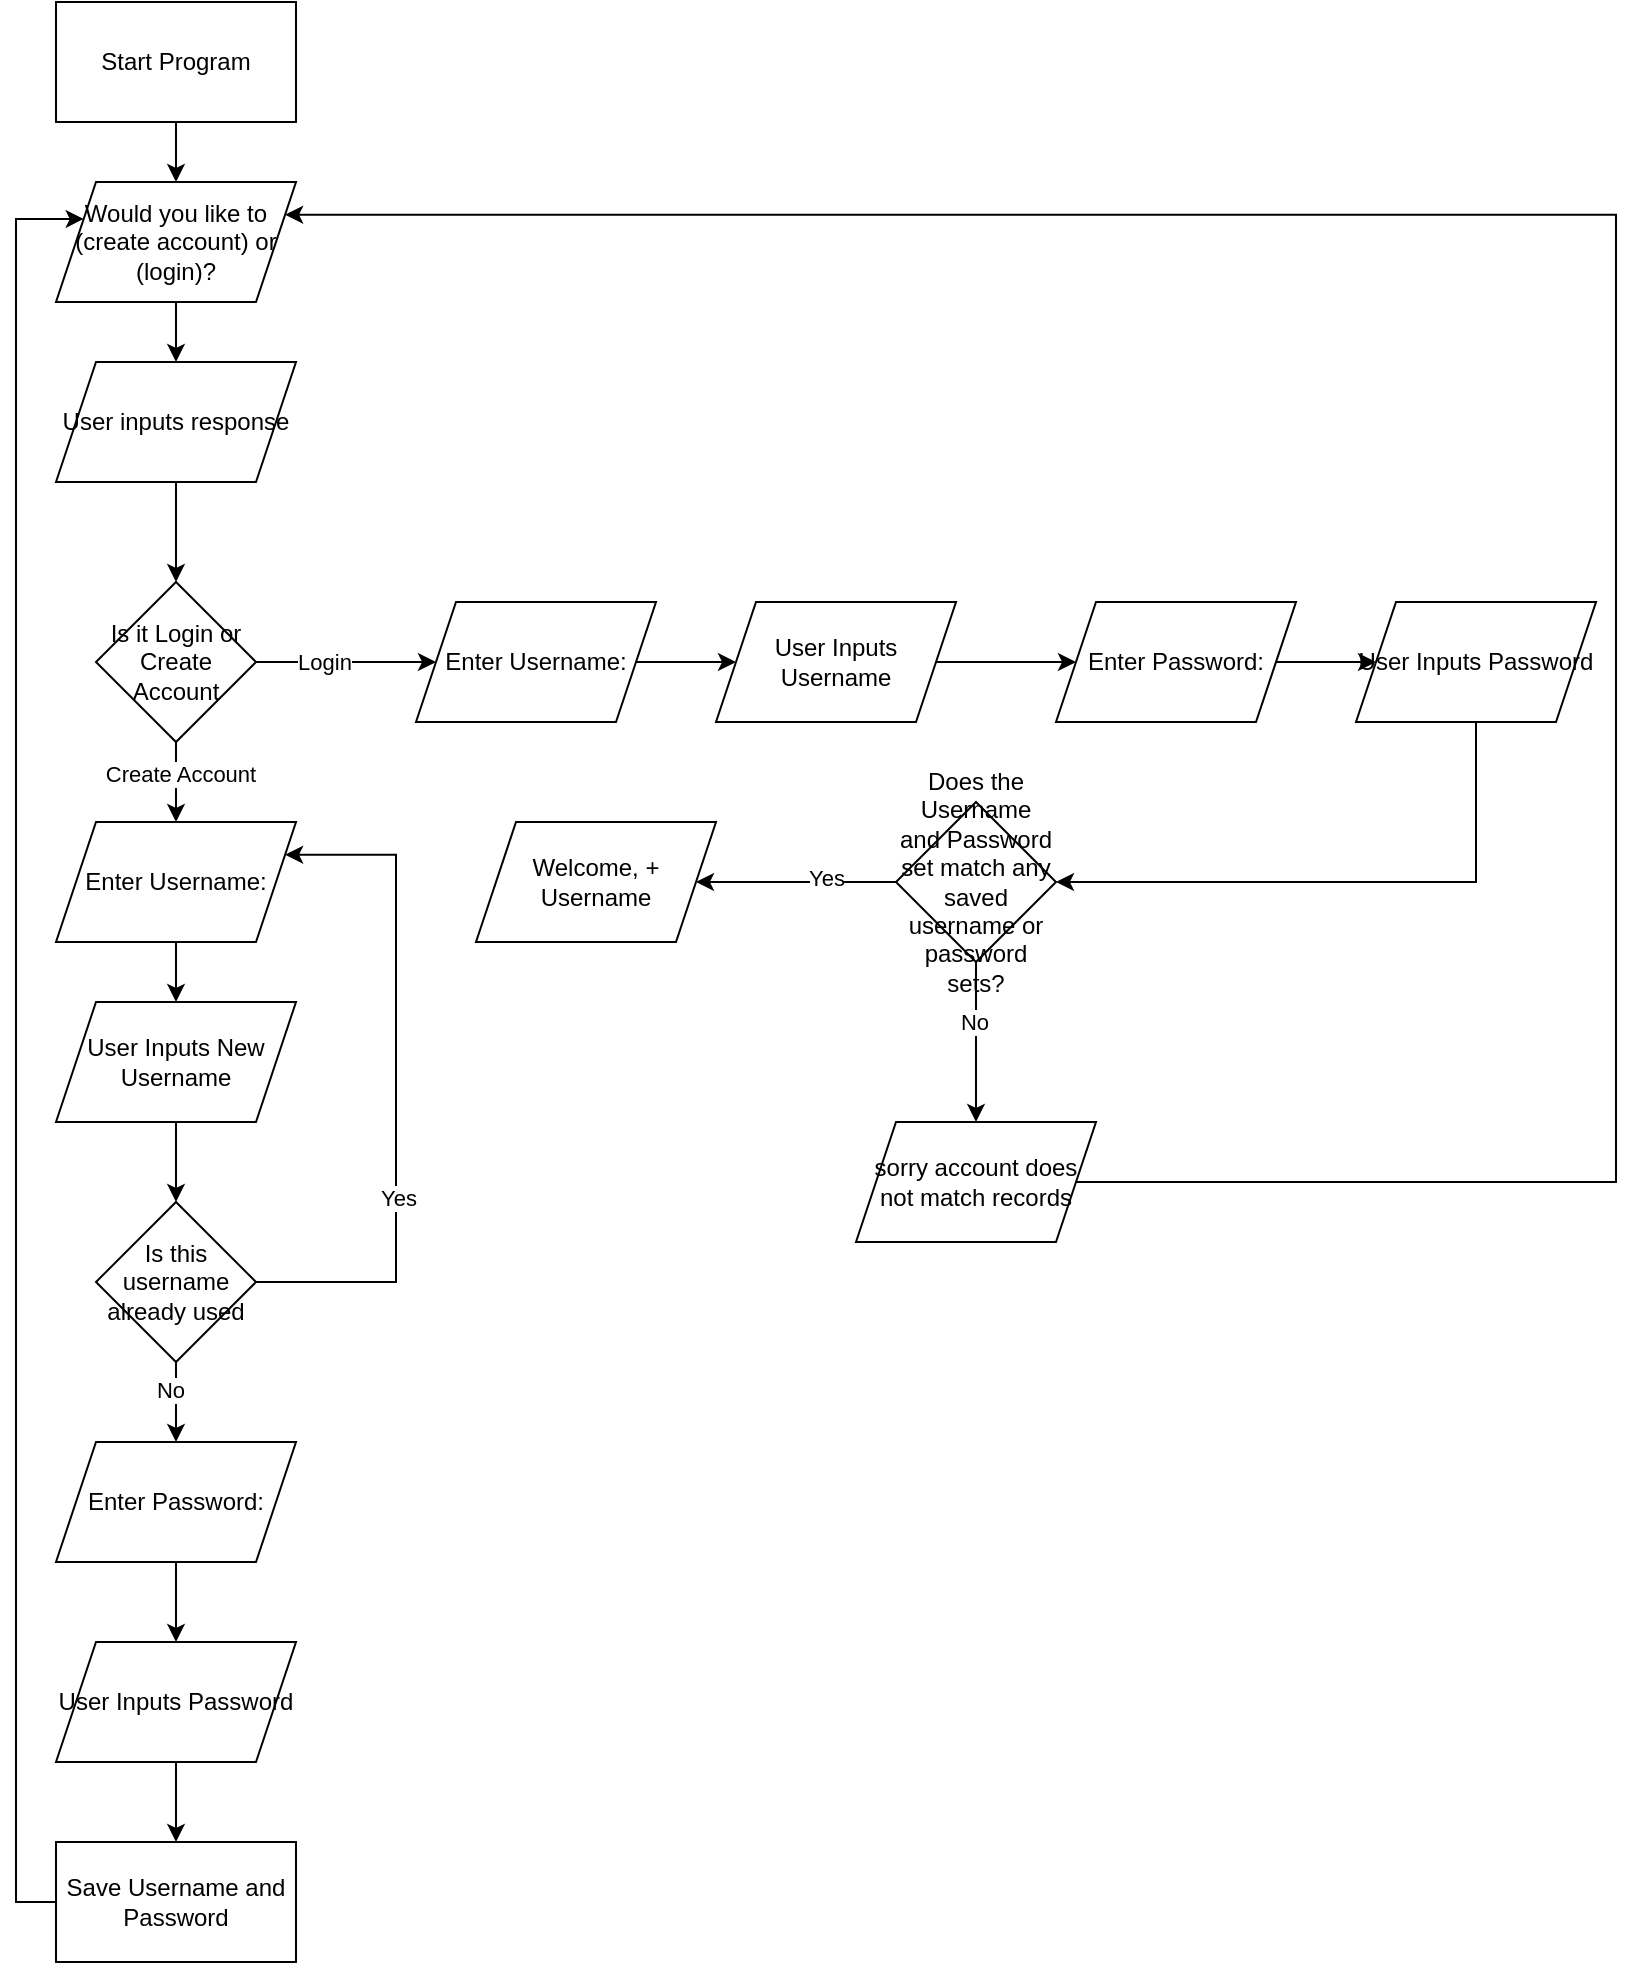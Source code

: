<mxfile version="15.5.8" type="github">
  <diagram id="uaCUEMU1W77UUPXJ3ZWc" name="Page-1">
    <mxGraphModel dx="1038" dy="579" grid="1" gridSize="10" guides="1" tooltips="1" connect="1" arrows="1" fold="1" page="1" pageScale="1" pageWidth="850" pageHeight="1100" math="0" shadow="0">
      <root>
        <mxCell id="0" />
        <mxCell id="1" parent="0" />
        <mxCell id="Uc1QEPxtGTku1kzqHNRF-3" style="edgeStyle=orthogonalEdgeStyle;rounded=0;orthogonalLoop=1;jettySize=auto;html=1;entryX=0.5;entryY=0;entryDx=0;entryDy=0;" parent="1" source="Uc1QEPxtGTku1kzqHNRF-1" target="Uc1QEPxtGTku1kzqHNRF-2" edge="1">
          <mxGeometry relative="1" as="geometry" />
        </mxCell>
        <mxCell id="Uc1QEPxtGTku1kzqHNRF-1" value="Start Program" style="rounded=0;whiteSpace=wrap;html=1;" parent="1" vertex="1">
          <mxGeometry x="50" y="10" width="120" height="60" as="geometry" />
        </mxCell>
        <mxCell id="Uc1QEPxtGTku1kzqHNRF-5" style="edgeStyle=orthogonalEdgeStyle;rounded=0;orthogonalLoop=1;jettySize=auto;html=1;" parent="1" source="Uc1QEPxtGTku1kzqHNRF-2" target="Uc1QEPxtGTku1kzqHNRF-6" edge="1">
          <mxGeometry relative="1" as="geometry">
            <mxPoint x="110" y="220" as="targetPoint" />
          </mxGeometry>
        </mxCell>
        <mxCell id="Uc1QEPxtGTku1kzqHNRF-2" value="Would you like to (create account) or (login)?" style="shape=parallelogram;perimeter=parallelogramPerimeter;whiteSpace=wrap;html=1;fixedSize=1;" parent="1" vertex="1">
          <mxGeometry x="50" y="100" width="120" height="60" as="geometry" />
        </mxCell>
        <mxCell id="Uc1QEPxtGTku1kzqHNRF-21" style="edgeStyle=orthogonalEdgeStyle;rounded=0;orthogonalLoop=1;jettySize=auto;html=1;" parent="1" source="Uc1QEPxtGTku1kzqHNRF-6" target="Uc1QEPxtGTku1kzqHNRF-20" edge="1">
          <mxGeometry relative="1" as="geometry" />
        </mxCell>
        <mxCell id="Uc1QEPxtGTku1kzqHNRF-6" value="User inputs response" style="shape=parallelogram;perimeter=parallelogramPerimeter;whiteSpace=wrap;html=1;fixedSize=1;" parent="1" vertex="1">
          <mxGeometry x="50" y="190" width="120" height="60" as="geometry" />
        </mxCell>
        <mxCell id="Uc1QEPxtGTku1kzqHNRF-22" style="edgeStyle=orthogonalEdgeStyle;rounded=0;orthogonalLoop=1;jettySize=auto;html=1;" parent="1" source="Uc1QEPxtGTku1kzqHNRF-20" edge="1">
          <mxGeometry relative="1" as="geometry">
            <mxPoint x="240" y="340" as="targetPoint" />
          </mxGeometry>
        </mxCell>
        <mxCell id="Uc1QEPxtGTku1kzqHNRF-23" value="Login" style="edgeLabel;html=1;align=center;verticalAlign=middle;resizable=0;points=[];" parent="Uc1QEPxtGTku1kzqHNRF-22" vertex="1" connectable="0">
          <mxGeometry x="-0.249" relative="1" as="geometry">
            <mxPoint as="offset" />
          </mxGeometry>
        </mxCell>
        <mxCell id="Uc1QEPxtGTku1kzqHNRF-24" style="edgeStyle=orthogonalEdgeStyle;rounded=0;orthogonalLoop=1;jettySize=auto;html=1;" parent="1" source="Uc1QEPxtGTku1kzqHNRF-20" target="Uc1QEPxtGTku1kzqHNRF-26" edge="1">
          <mxGeometry relative="1" as="geometry">
            <mxPoint x="110" y="440" as="targetPoint" />
          </mxGeometry>
        </mxCell>
        <mxCell id="Uc1QEPxtGTku1kzqHNRF-25" value="Create Account" style="edgeLabel;html=1;align=center;verticalAlign=middle;resizable=0;points=[];" parent="Uc1QEPxtGTku1kzqHNRF-24" vertex="1" connectable="0">
          <mxGeometry x="-0.2" y="2" relative="1" as="geometry">
            <mxPoint as="offset" />
          </mxGeometry>
        </mxCell>
        <mxCell id="Uc1QEPxtGTku1kzqHNRF-20" value="Is it Login or Create Account" style="rhombus;whiteSpace=wrap;html=1;" parent="1" vertex="1">
          <mxGeometry x="70" y="300" width="80" height="80" as="geometry" />
        </mxCell>
        <mxCell id="Uc1QEPxtGTku1kzqHNRF-28" value="" style="edgeStyle=orthogonalEdgeStyle;rounded=0;orthogonalLoop=1;jettySize=auto;html=1;" parent="1" source="Uc1QEPxtGTku1kzqHNRF-26" target="Uc1QEPxtGTku1kzqHNRF-27" edge="1">
          <mxGeometry relative="1" as="geometry" />
        </mxCell>
        <mxCell id="Uc1QEPxtGTku1kzqHNRF-26" value="Enter Username:" style="shape=parallelogram;perimeter=parallelogramPerimeter;whiteSpace=wrap;html=1;fixedSize=1;" parent="1" vertex="1">
          <mxGeometry x="50" y="420" width="120" height="60" as="geometry" />
        </mxCell>
        <mxCell id="Uc1QEPxtGTku1kzqHNRF-30" style="edgeStyle=orthogonalEdgeStyle;rounded=0;orthogonalLoop=1;jettySize=auto;html=1;entryX=0.5;entryY=0;entryDx=0;entryDy=0;" parent="1" source="Uc1QEPxtGTku1kzqHNRF-27" target="Uc1QEPxtGTku1kzqHNRF-29" edge="1">
          <mxGeometry relative="1" as="geometry" />
        </mxCell>
        <mxCell id="Uc1QEPxtGTku1kzqHNRF-27" value="User Inputs New Username" style="shape=parallelogram;perimeter=parallelogramPerimeter;whiteSpace=wrap;html=1;fixedSize=1;" parent="1" vertex="1">
          <mxGeometry x="50" y="510" width="120" height="60" as="geometry" />
        </mxCell>
        <mxCell id="Uc1QEPxtGTku1kzqHNRF-31" style="edgeStyle=orthogonalEdgeStyle;rounded=0;orthogonalLoop=1;jettySize=auto;html=1;entryX=1;entryY=0.25;entryDx=0;entryDy=0;" parent="1" source="Uc1QEPxtGTku1kzqHNRF-29" target="Uc1QEPxtGTku1kzqHNRF-26" edge="1">
          <mxGeometry relative="1" as="geometry">
            <Array as="points">
              <mxPoint x="220" y="650" />
              <mxPoint x="220" y="436" />
            </Array>
          </mxGeometry>
        </mxCell>
        <mxCell id="Uc1QEPxtGTku1kzqHNRF-32" value="Yes" style="edgeLabel;html=1;align=center;verticalAlign=middle;resizable=0;points=[];" parent="Uc1QEPxtGTku1kzqHNRF-31" vertex="1" connectable="0">
          <mxGeometry x="-0.338" y="-1" relative="1" as="geometry">
            <mxPoint as="offset" />
          </mxGeometry>
        </mxCell>
        <mxCell id="Uc1QEPxtGTku1kzqHNRF-34" style="edgeStyle=orthogonalEdgeStyle;rounded=0;orthogonalLoop=1;jettySize=auto;html=1;entryX=0.5;entryY=0;entryDx=0;entryDy=0;" parent="1" source="Uc1QEPxtGTku1kzqHNRF-29" target="Uc1QEPxtGTku1kzqHNRF-33" edge="1">
          <mxGeometry relative="1" as="geometry" />
        </mxCell>
        <mxCell id="Uc1QEPxtGTku1kzqHNRF-35" value="No" style="edgeLabel;html=1;align=center;verticalAlign=middle;resizable=0;points=[];" parent="Uc1QEPxtGTku1kzqHNRF-34" vertex="1" connectable="0">
          <mxGeometry x="-0.293" y="-3" relative="1" as="geometry">
            <mxPoint as="offset" />
          </mxGeometry>
        </mxCell>
        <mxCell id="Uc1QEPxtGTku1kzqHNRF-29" value="Is this username already used" style="rhombus;whiteSpace=wrap;html=1;" parent="1" vertex="1">
          <mxGeometry x="70" y="610" width="80" height="80" as="geometry" />
        </mxCell>
        <mxCell id="Uc1QEPxtGTku1kzqHNRF-37" value="" style="edgeStyle=orthogonalEdgeStyle;rounded=0;orthogonalLoop=1;jettySize=auto;html=1;" parent="1" source="Uc1QEPxtGTku1kzqHNRF-33" target="Uc1QEPxtGTku1kzqHNRF-36" edge="1">
          <mxGeometry relative="1" as="geometry" />
        </mxCell>
        <mxCell id="Uc1QEPxtGTku1kzqHNRF-33" value="Enter Password:" style="shape=parallelogram;perimeter=parallelogramPerimeter;whiteSpace=wrap;html=1;fixedSize=1;" parent="1" vertex="1">
          <mxGeometry x="50" y="730" width="120" height="60" as="geometry" />
        </mxCell>
        <mxCell id="Uc1QEPxtGTku1kzqHNRF-39" value="" style="edgeStyle=orthogonalEdgeStyle;rounded=0;orthogonalLoop=1;jettySize=auto;html=1;" parent="1" source="Uc1QEPxtGTku1kzqHNRF-36" target="Uc1QEPxtGTku1kzqHNRF-38" edge="1">
          <mxGeometry relative="1" as="geometry" />
        </mxCell>
        <mxCell id="Uc1QEPxtGTku1kzqHNRF-36" value="User Inputs Password" style="shape=parallelogram;perimeter=parallelogramPerimeter;whiteSpace=wrap;html=1;fixedSize=1;" parent="1" vertex="1">
          <mxGeometry x="50" y="830" width="120" height="60" as="geometry" />
        </mxCell>
        <mxCell id="Uc1QEPxtGTku1kzqHNRF-40" style="edgeStyle=orthogonalEdgeStyle;rounded=0;orthogonalLoop=1;jettySize=auto;html=1;entryX=0;entryY=0.25;entryDx=0;entryDy=0;" parent="1" source="Uc1QEPxtGTku1kzqHNRF-38" target="Uc1QEPxtGTku1kzqHNRF-2" edge="1">
          <mxGeometry relative="1" as="geometry">
            <Array as="points">
              <mxPoint x="30" y="960" />
              <mxPoint x="30" y="119" />
            </Array>
          </mxGeometry>
        </mxCell>
        <mxCell id="Uc1QEPxtGTku1kzqHNRF-38" value="Save Username and Password" style="whiteSpace=wrap;html=1;" parent="1" vertex="1">
          <mxGeometry x="50" y="930" width="120" height="60" as="geometry" />
        </mxCell>
        <mxCell id="Uc1QEPxtGTku1kzqHNRF-43" value="" style="edgeStyle=orthogonalEdgeStyle;rounded=0;orthogonalLoop=1;jettySize=auto;html=1;" parent="1" source="Uc1QEPxtGTku1kzqHNRF-41" target="Uc1QEPxtGTku1kzqHNRF-42" edge="1">
          <mxGeometry relative="1" as="geometry" />
        </mxCell>
        <mxCell id="Uc1QEPxtGTku1kzqHNRF-41" value="Enter Username:" style="shape=parallelogram;perimeter=parallelogramPerimeter;whiteSpace=wrap;html=1;fixedSize=1;" parent="1" vertex="1">
          <mxGeometry x="230" y="310" width="120" height="60" as="geometry" />
        </mxCell>
        <mxCell id="Uc1QEPxtGTku1kzqHNRF-45" style="edgeStyle=orthogonalEdgeStyle;rounded=0;orthogonalLoop=1;jettySize=auto;html=1;" parent="1" source="Uc1QEPxtGTku1kzqHNRF-42" target="Uc1QEPxtGTku1kzqHNRF-44" edge="1">
          <mxGeometry relative="1" as="geometry" />
        </mxCell>
        <mxCell id="Uc1QEPxtGTku1kzqHNRF-42" value="User Inputs Username" style="shape=parallelogram;perimeter=parallelogramPerimeter;whiteSpace=wrap;html=1;fixedSize=1;" parent="1" vertex="1">
          <mxGeometry x="380" y="310" width="120" height="60" as="geometry" />
        </mxCell>
        <mxCell id="Uc1QEPxtGTku1kzqHNRF-47" value="" style="edgeStyle=orthogonalEdgeStyle;rounded=0;orthogonalLoop=1;jettySize=auto;html=1;" parent="1" source="Uc1QEPxtGTku1kzqHNRF-44" target="Uc1QEPxtGTku1kzqHNRF-46" edge="1">
          <mxGeometry relative="1" as="geometry" />
        </mxCell>
        <mxCell id="Uc1QEPxtGTku1kzqHNRF-44" value="Enter Password:" style="shape=parallelogram;perimeter=parallelogramPerimeter;whiteSpace=wrap;html=1;fixedSize=1;" parent="1" vertex="1">
          <mxGeometry x="550" y="310" width="120" height="60" as="geometry" />
        </mxCell>
        <mxCell id="Uc1QEPxtGTku1kzqHNRF-49" style="edgeStyle=orthogonalEdgeStyle;rounded=0;orthogonalLoop=1;jettySize=auto;html=1;entryX=1;entryY=0.5;entryDx=0;entryDy=0;" parent="1" source="Uc1QEPxtGTku1kzqHNRF-46" target="Uc1QEPxtGTku1kzqHNRF-48" edge="1">
          <mxGeometry relative="1" as="geometry">
            <Array as="points">
              <mxPoint x="760" y="450" />
            </Array>
          </mxGeometry>
        </mxCell>
        <mxCell id="Uc1QEPxtGTku1kzqHNRF-46" value="User Inputs Password" style="shape=parallelogram;perimeter=parallelogramPerimeter;whiteSpace=wrap;html=1;fixedSize=1;" parent="1" vertex="1">
          <mxGeometry x="700" y="310" width="120" height="60" as="geometry" />
        </mxCell>
        <mxCell id="Uc1QEPxtGTku1kzqHNRF-51" style="edgeStyle=orthogonalEdgeStyle;rounded=0;orthogonalLoop=1;jettySize=auto;html=1;exitX=0;exitY=0.5;exitDx=0;exitDy=0;entryX=1;entryY=0.5;entryDx=0;entryDy=0;" parent="1" source="Uc1QEPxtGTku1kzqHNRF-48" target="Uc1QEPxtGTku1kzqHNRF-50" edge="1">
          <mxGeometry relative="1" as="geometry" />
        </mxCell>
        <mxCell id="Uc1QEPxtGTku1kzqHNRF-52" value="Yes" style="edgeLabel;html=1;align=center;verticalAlign=middle;resizable=0;points=[];" parent="Uc1QEPxtGTku1kzqHNRF-51" vertex="1" connectable="0">
          <mxGeometry x="-0.296" y="-2" relative="1" as="geometry">
            <mxPoint as="offset" />
          </mxGeometry>
        </mxCell>
        <mxCell id="Uc1QEPxtGTku1kzqHNRF-53" style="edgeStyle=orthogonalEdgeStyle;rounded=0;orthogonalLoop=1;jettySize=auto;html=1;" parent="1" source="Uc1QEPxtGTku1kzqHNRF-48" target="Uc1QEPxtGTku1kzqHNRF-54" edge="1">
          <mxGeometry relative="1" as="geometry">
            <mxPoint x="510" y="580" as="targetPoint" />
          </mxGeometry>
        </mxCell>
        <mxCell id="Uc1QEPxtGTku1kzqHNRF-56" value="No" style="edgeLabel;html=1;align=center;verticalAlign=middle;resizable=0;points=[];" parent="Uc1QEPxtGTku1kzqHNRF-53" vertex="1" connectable="0">
          <mxGeometry x="-0.26" y="-1" relative="1" as="geometry">
            <mxPoint as="offset" />
          </mxGeometry>
        </mxCell>
        <mxCell id="Uc1QEPxtGTku1kzqHNRF-48" value="Does the Username and Password set match any saved username or password sets?" style="rhombus;whiteSpace=wrap;html=1;" parent="1" vertex="1">
          <mxGeometry x="470" y="410" width="80" height="80" as="geometry" />
        </mxCell>
        <mxCell id="Uc1QEPxtGTku1kzqHNRF-50" value="Welcome, + Username" style="shape=parallelogram;perimeter=parallelogramPerimeter;whiteSpace=wrap;html=1;fixedSize=1;" parent="1" vertex="1">
          <mxGeometry x="260" y="420" width="120" height="60" as="geometry" />
        </mxCell>
        <mxCell id="Uc1QEPxtGTku1kzqHNRF-58" style="edgeStyle=orthogonalEdgeStyle;rounded=0;orthogonalLoop=1;jettySize=auto;html=1;entryX=1;entryY=0.25;entryDx=0;entryDy=0;" parent="1" source="Uc1QEPxtGTku1kzqHNRF-54" target="Uc1QEPxtGTku1kzqHNRF-2" edge="1">
          <mxGeometry relative="1" as="geometry">
            <Array as="points">
              <mxPoint x="830" y="600" />
              <mxPoint x="830" y="116" />
            </Array>
          </mxGeometry>
        </mxCell>
        <mxCell id="Uc1QEPxtGTku1kzqHNRF-54" value="sorry account does not match records" style="shape=parallelogram;perimeter=parallelogramPerimeter;whiteSpace=wrap;html=1;fixedSize=1;" parent="1" vertex="1">
          <mxGeometry x="450" y="570" width="120" height="60" as="geometry" />
        </mxCell>
      </root>
    </mxGraphModel>
  </diagram>
</mxfile>
